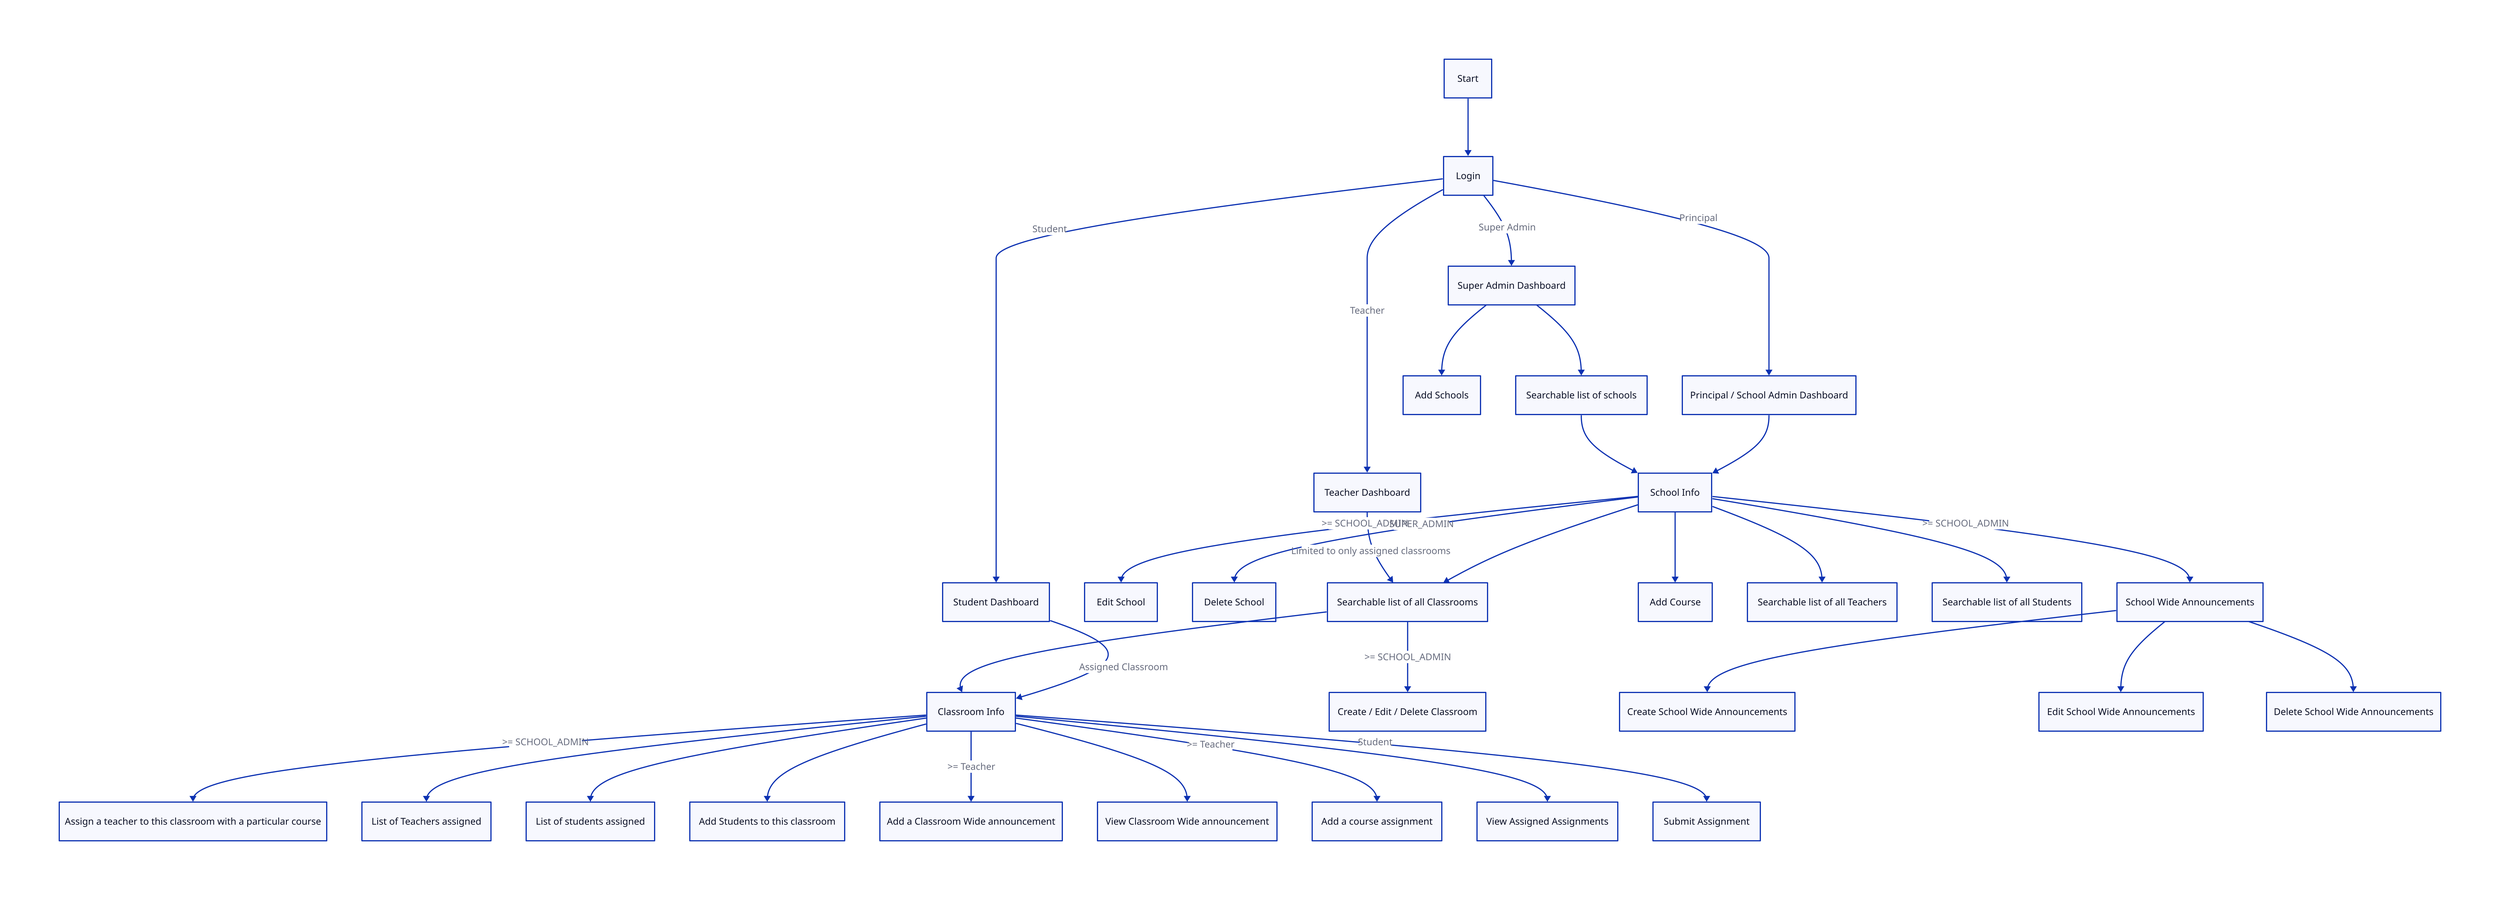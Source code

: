 Start -> Login

Login -> Super Admin Dashboard: Super Admin
Login -> Principal / School Admin Dashboard: Principal
Login -> Teacher Dashboard: Teacher
Login -> Student Dashboard: Student

Super Admin Dashboard -> Searchable list of schools
Super Admin Dashboard -> Add Schools
Searchable list of schools -> School Info
School Info -> Edit School: >= SCHOOL_ADMIN
School Info -> Delete School: SUPER_ADMIN

Principal / School Admin Dashboard -> School Info

Teacher Dashboard -> Searchable list of all Classrooms : Limited to only assigned classrooms

School Info -> Searchable list of all Classrooms -> Classroom Info
School Info -> Add Course
Classroom Info -> Assign a teacher to this classroom with a particular course: >= SCHOOL_ADMIN

Searchable list of all Classrooms -> Create / Edit / Delete Classroom: >= SCHOOL_ADMIN
School Info -> Searchable list of all Teachers
School Info -> Searchable list of all Students
School Info -> School Wide Announcements: >= SCHOOL_ADMIN
School Wide Announcements -> Create School Wide Announcements
School Wide Announcements -> Edit School Wide Announcements
School Wide Announcements -> Delete School Wide Announcements

Classroom Info -> List of Teachers assigned
Classroom Info -> List of students assigned
Classroom Info -> Add Students to this classroom
Classroom Info -> Add a Classroom Wide announcement: >= Teacher
Classroom Info -> View Classroom Wide announcement
Classroom Info -> Add a course assignment: >= Teacher
Classroom Info -> View Assigned Assignments
Classroom Info -> Submit Assignment: Student
Student Dashboard -> Classroom Info: Assigned Classroom
